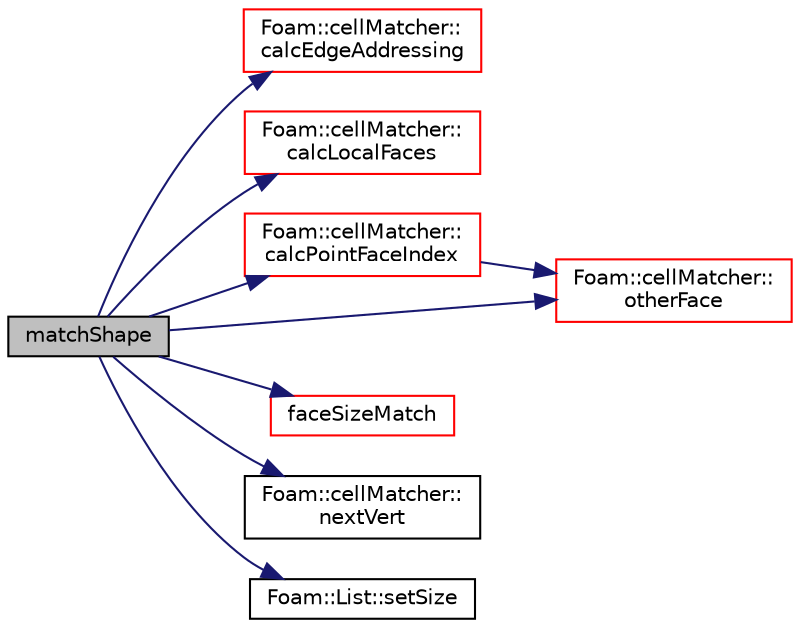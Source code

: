 digraph "matchShape"
{
  bgcolor="transparent";
  edge [fontname="Helvetica",fontsize="10",labelfontname="Helvetica",labelfontsize="10"];
  node [fontname="Helvetica",fontsize="10",shape=record];
  rankdir="LR";
  Node650 [label="matchShape",height=0.2,width=0.4,color="black", fillcolor="grey75", style="filled", fontcolor="black"];
  Node650 -> Node651 [color="midnightblue",fontsize="10",style="solid",fontname="Helvetica"];
  Node651 [label="Foam::cellMatcher::\lcalcEdgeAddressing",height=0.2,width=0.4,color="red",URL="$a28317.html#ae05e425cf53e0ea1ddba6df8b3d5b2ed",tooltip="Fill edge (start, end) to face number. "];
  Node650 -> Node700 [color="midnightblue",fontsize="10",style="solid",fontname="Helvetica"];
  Node700 [label="Foam::cellMatcher::\lcalcLocalFaces",height=0.2,width=0.4,color="red",URL="$a28317.html#a2c08aacbb105ac4bb8c9af47b712ddd6",tooltip="Calculates localFaces. Returns number of local vertices (or -1. "];
  Node650 -> Node956 [color="midnightblue",fontsize="10",style="solid",fontname="Helvetica"];
  Node956 [label="Foam::cellMatcher::\lcalcPointFaceIndex",height=0.2,width=0.4,color="red",URL="$a28317.html#affdc1ddd257e430b8357f273b6acccfa",tooltip="Fill vertex/face to index in face data structure. "];
  Node956 -> Node957 [color="midnightblue",fontsize="10",style="solid",fontname="Helvetica"];
  Node957 [label="Foam::cellMatcher::\lotherFace",height=0.2,width=0.4,color="red",URL="$a28317.html#ad21b29c7a1faade784d1a9251c707b81",tooltip="Given start,end of edge lookup both faces sharing it and return. "];
  Node650 -> Node958 [color="midnightblue",fontsize="10",style="solid",fontname="Helvetica"];
  Node958 [label="faceSizeMatch",height=0.2,width=0.4,color="red",URL="$a28325.html#a003c9de305b3558bc1aaa1492dbba3a3",tooltip="Check whether number of face sizes match the shape. "];
  Node650 -> Node698 [color="midnightblue",fontsize="10",style="solid",fontname="Helvetica"];
  Node698 [label="Foam::cellMatcher::\lnextVert",height=0.2,width=0.4,color="black",URL="$a28317.html#a50315cd5fbb27349846bb330455baf36",tooltip="Step along face either in righthand or lefthand direction. "];
  Node650 -> Node957 [color="midnightblue",fontsize="10",style="solid",fontname="Helvetica"];
  Node650 -> Node721 [color="midnightblue",fontsize="10",style="solid",fontname="Helvetica"];
  Node721 [label="Foam::List::setSize",height=0.2,width=0.4,color="black",URL="$a26833.html#aedb985ffeaf1bdbfeccc2a8730405703",tooltip="Reset size of List. "];
}
